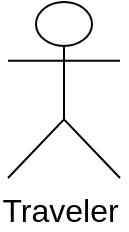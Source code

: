 <mxfile version="21.8.0" type="github">
  <diagram name="Page-1" id="qOqqPFRSS-e-CE0JxINH">
    <mxGraphModel dx="1108" dy="1004" grid="0" gridSize="10" guides="1" tooltips="1" connect="1" arrows="1" fold="1" page="0" pageScale="1" pageWidth="850" pageHeight="1100" math="0" shadow="0">
      <root>
        <mxCell id="0" />
        <mxCell id="1" parent="0" />
        <mxCell id="6SAYGvuKdjSf-ndgAkih-1" value="Traveler&amp;nbsp;" style="shape=umlActor;verticalLabelPosition=bottom;verticalAlign=top;html=1;outlineConnect=0;fontSize=16;" vertex="1" parent="1">
          <mxGeometry x="-132" y="-92" width="56" height="88" as="geometry" />
        </mxCell>
      </root>
    </mxGraphModel>
  </diagram>
</mxfile>
